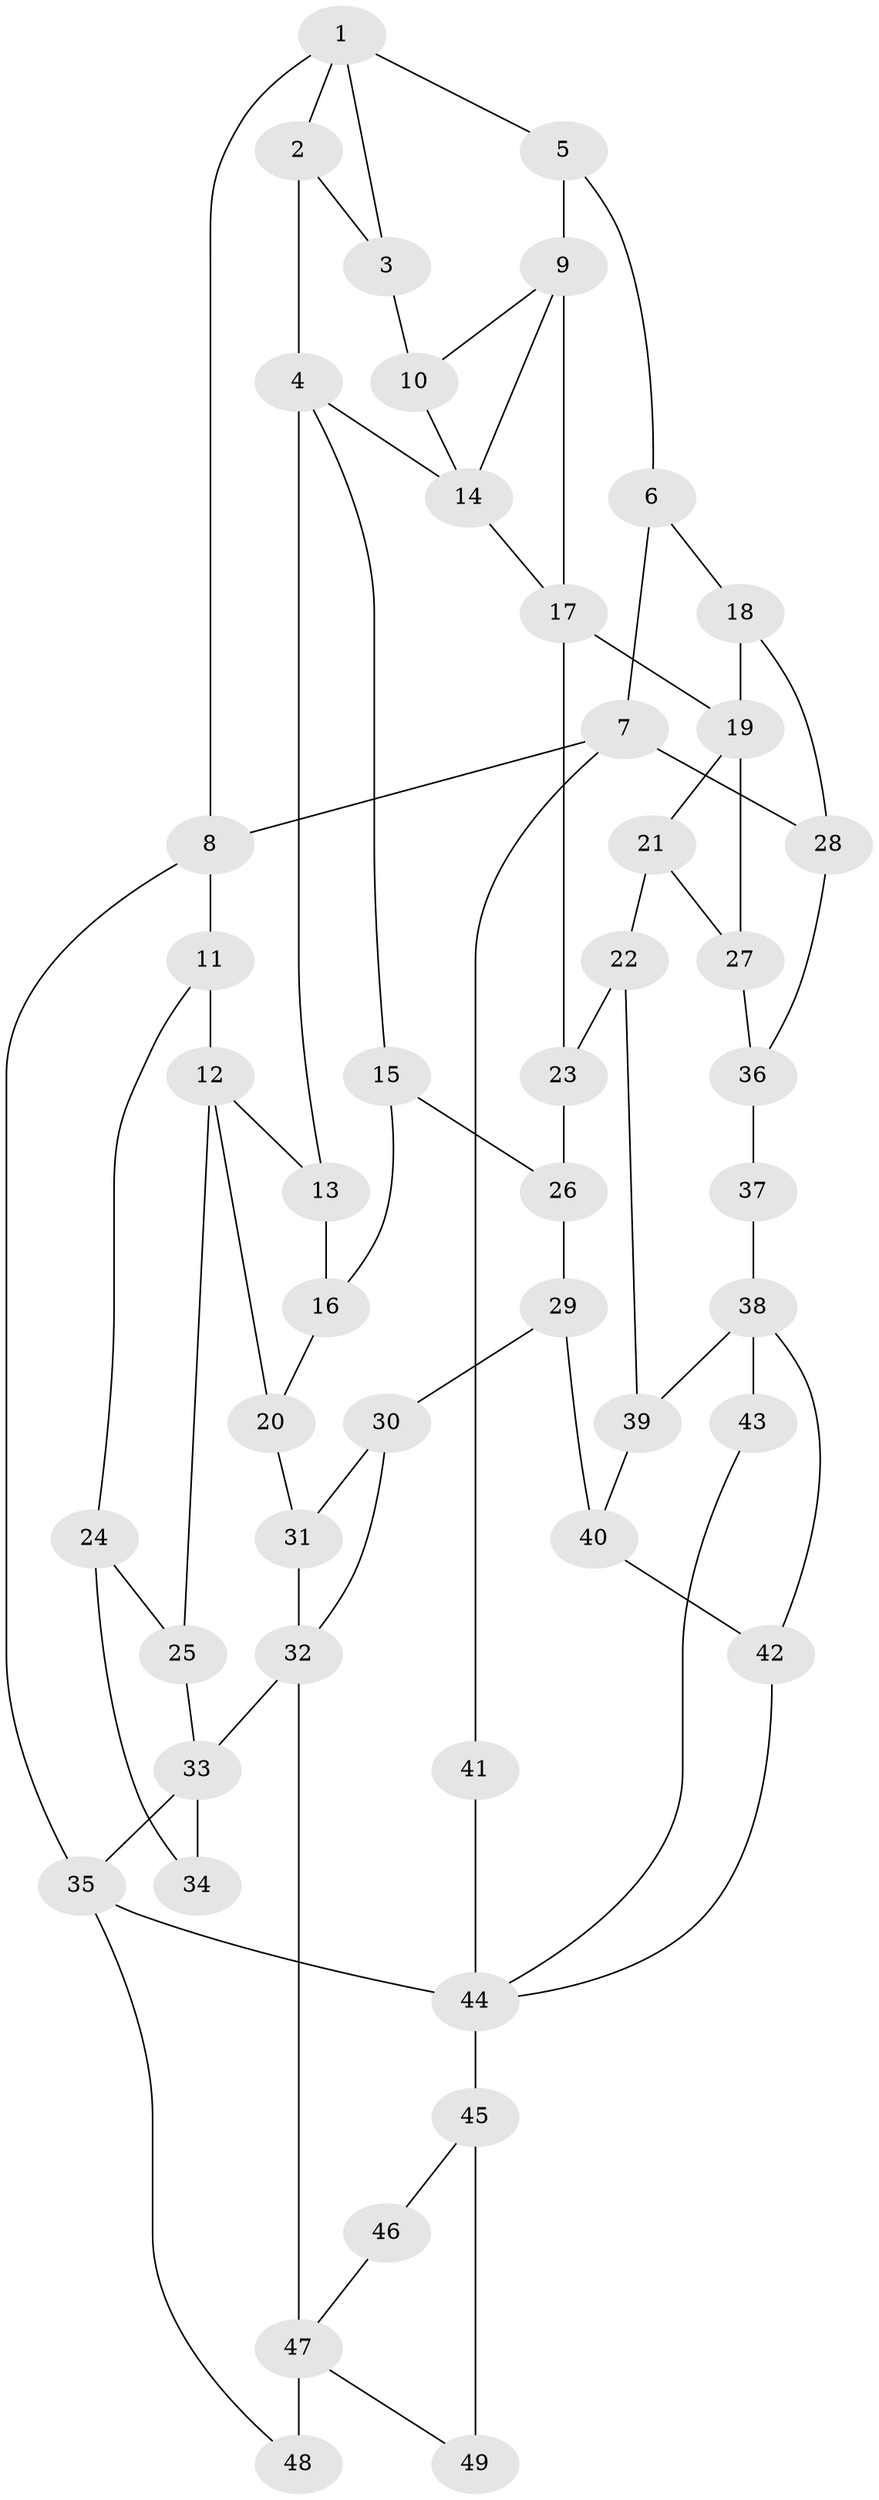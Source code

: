 // original degree distribution, {3: 0.041237113402061855, 6: 0.23711340206185566, 4: 0.2268041237113402, 5: 0.4948453608247423}
// Generated by graph-tools (version 1.1) at 2025/38/03/09/25 02:38:47]
// undirected, 49 vertices, 78 edges
graph export_dot {
graph [start="1"]
  node [color=gray90,style=filled];
  1;
  2;
  3;
  4;
  5;
  6;
  7;
  8;
  9;
  10;
  11;
  12;
  13;
  14;
  15;
  16;
  17;
  18;
  19;
  20;
  21;
  22;
  23;
  24;
  25;
  26;
  27;
  28;
  29;
  30;
  31;
  32;
  33;
  34;
  35;
  36;
  37;
  38;
  39;
  40;
  41;
  42;
  43;
  44;
  45;
  46;
  47;
  48;
  49;
  1 -- 2 [weight=1.0];
  1 -- 3 [weight=1.0];
  1 -- 5 [weight=1.0];
  1 -- 8 [weight=1.0];
  2 -- 3 [weight=1.0];
  2 -- 4 [weight=2.0];
  3 -- 10 [weight=1.0];
  4 -- 13 [weight=1.0];
  4 -- 14 [weight=1.0];
  4 -- 15 [weight=1.0];
  5 -- 6 [weight=2.0];
  5 -- 9 [weight=2.0];
  6 -- 7 [weight=2.0];
  6 -- 18 [weight=2.0];
  7 -- 8 [weight=1.0];
  7 -- 28 [weight=1.0];
  7 -- 41 [weight=2.0];
  8 -- 11 [weight=1.0];
  8 -- 35 [weight=1.0];
  9 -- 10 [weight=1.0];
  9 -- 14 [weight=1.0];
  9 -- 17 [weight=2.0];
  10 -- 14 [weight=1.0];
  11 -- 12 [weight=1.0];
  11 -- 24 [weight=1.0];
  12 -- 13 [weight=1.0];
  12 -- 20 [weight=1.0];
  12 -- 25 [weight=1.0];
  13 -- 16 [weight=1.0];
  14 -- 17 [weight=1.0];
  15 -- 16 [weight=1.0];
  15 -- 26 [weight=1.0];
  16 -- 20 [weight=1.0];
  17 -- 19 [weight=1.0];
  17 -- 23 [weight=1.0];
  18 -- 19 [weight=2.0];
  18 -- 28 [weight=1.0];
  19 -- 21 [weight=1.0];
  19 -- 27 [weight=1.0];
  20 -- 31 [weight=1.0];
  21 -- 22 [weight=1.0];
  21 -- 27 [weight=1.0];
  22 -- 23 [weight=1.0];
  22 -- 39 [weight=1.0];
  23 -- 26 [weight=1.0];
  24 -- 25 [weight=1.0];
  24 -- 34 [weight=2.0];
  25 -- 33 [weight=1.0];
  26 -- 29 [weight=1.0];
  27 -- 36 [weight=1.0];
  28 -- 36 [weight=1.0];
  29 -- 30 [weight=1.0];
  29 -- 40 [weight=1.0];
  30 -- 31 [weight=1.0];
  30 -- 32 [weight=1.0];
  31 -- 32 [weight=1.0];
  32 -- 33 [weight=2.0];
  32 -- 47 [weight=2.0];
  33 -- 34 [weight=1.0];
  33 -- 35 [weight=1.0];
  35 -- 44 [weight=1.0];
  35 -- 48 [weight=1.0];
  36 -- 37 [weight=4.0];
  37 -- 38 [weight=2.0];
  38 -- 39 [weight=1.0];
  38 -- 42 [weight=1.0];
  38 -- 43 [weight=2.0];
  39 -- 40 [weight=1.0];
  40 -- 42 [weight=1.0];
  41 -- 44 [weight=2.0];
  42 -- 44 [weight=1.0];
  43 -- 44 [weight=1.0];
  44 -- 45 [weight=2.0];
  45 -- 46 [weight=1.0];
  45 -- 49 [weight=3.0];
  46 -- 47 [weight=1.0];
  47 -- 48 [weight=2.0];
  47 -- 49 [weight=1.0];
}
